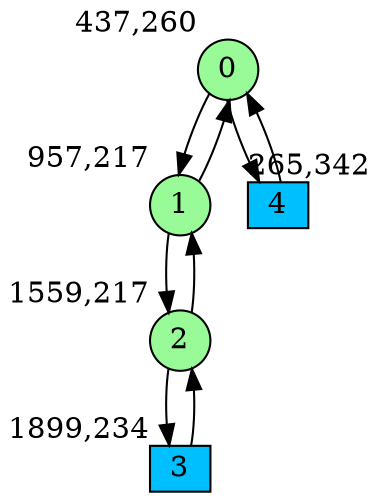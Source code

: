 digraph G {
graph [bgcolor=white]
node [shape=circle, style = filled, fillcolor=white,fixedsize=true, width=0.4, height=0.3 ]
0[xlabel="437,260", pos = "2.6875,1.28125!", fillcolor=palegreen ];
1[xlabel="957,217", pos = "10.8125,1.95313!", fillcolor=palegreen ];
2[xlabel="1559,217", pos = "20.2188,1.95313!", fillcolor=palegreen ];
3[xlabel="1899,234", pos = "25.5313,1.6875!", fillcolor=deepskyblue, shape=box ];
4[xlabel="265,342", pos = "0,0!", fillcolor=deepskyblue, shape=box ];
0->1 ;
0->4 ;
1->0 ;
1->2 ;
2->1 ;
2->3 ;
3->2 ;
4->0 ;
}
